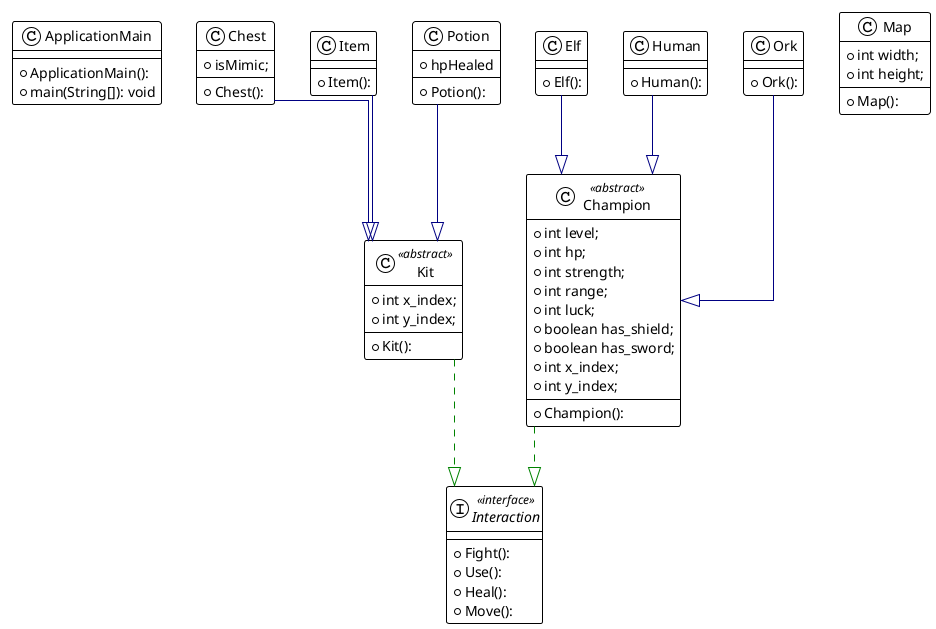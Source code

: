 @startuml

!theme plain
top to bottom direction
skinparam linetype ortho

class ApplicationMain {
  + ApplicationMain(): 
  + main(String[]): void
}
class Champion << abstract >>{
    + int level;
    + int hp;
    + int strength;
    + int range;
    + int luck;
    + boolean has_shield;
    + boolean has_sword;
    + int x_index;
    + int y_index;
  + Champion():
}
class Chest {
    + isMimic;
  + Chest(): 
}
class Elf {
  + Elf():
}
class Human {
  + Human(): 
}
interface Interaction << interface >>{
 + Fight():
 + Use():
 + Heal():
 + Move():
}
class Item {
  + Item():
}
class Kit  << abstract >>{
    + int x_index;
    + int y_index;
  + Kit(): 
}
class Map {
    + int width;
    + int height;
  + Map():
}
class Ork {
  + Ork(): 
}
class Potion {
    + hpHealed
  + Potion(): 
}

Champion         -[#008200,dashed]-^  Interaction     
Chest            -[#000082,plain]-^  Kit             
Elf              -[#000082,plain]-^  Champion        
Human            -[#000082,plain]-^  Champion
Item             -[#000082,plain]-^  Kit
Kit              -[#008200,dashed]-^  Interaction     
Ork              -[#000082,plain]-^  Champion        
Potion           -[#000082,plain]-^  Kit
@enduml
